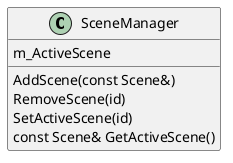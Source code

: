 @startuml SceneManager

class SceneManager
{
    {method} AddScene(const Scene&)
    {method} RemoveScene(id)
    {method} SetActiveScene(id)
    {method} const Scene& GetActiveScene()
    {field} m_ActiveScene
}

@enduml
